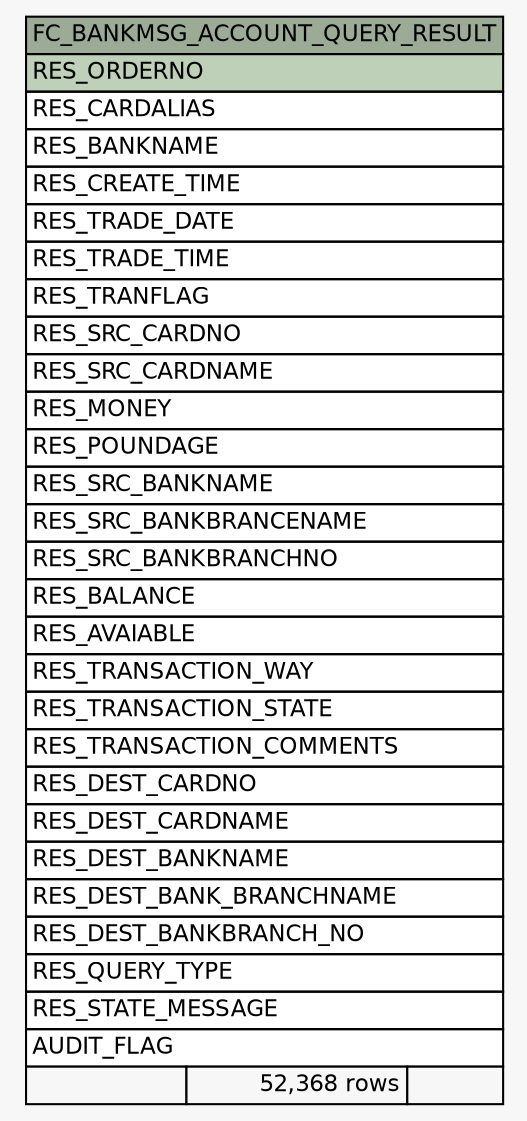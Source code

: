 // dot 2.26.0 on Linux 2.6.32-504.8.1.el6.x86_64
// SchemaSpy rev 590
digraph "FC_BANKMSG_ACCOUNT_QUERY_RESULT" {
  graph [
    rankdir="RL"
    bgcolor="#f7f7f7"
    nodesep="0.18"
    ranksep="0.46"
    fontname="Helvetica"
    fontsize="11"
  ];
  node [
    fontname="Helvetica"
    fontsize="11"
    shape="plaintext"
  ];
  edge [
    arrowsize="0.8"
  ];
  "FC_BANKMSG_ACCOUNT_QUERY_RESULT" [
    label=<
    <TABLE BORDER="0" CELLBORDER="1" CELLSPACING="0" BGCOLOR="#ffffff">
      <TR><TD COLSPAN="3" BGCOLOR="#9bab96" ALIGN="CENTER">FC_BANKMSG_ACCOUNT_QUERY_RESULT</TD></TR>
      <TR><TD PORT="RES_ORDERNO" COLSPAN="3" BGCOLOR="#bed1b8" ALIGN="LEFT">RES_ORDERNO</TD></TR>
      <TR><TD PORT="RES_CARDALIAS" COLSPAN="3" ALIGN="LEFT">RES_CARDALIAS</TD></TR>
      <TR><TD PORT="RES_BANKNAME" COLSPAN="3" ALIGN="LEFT">RES_BANKNAME</TD></TR>
      <TR><TD PORT="RES_CREATE_TIME" COLSPAN="3" ALIGN="LEFT">RES_CREATE_TIME</TD></TR>
      <TR><TD PORT="RES_TRADE_DATE" COLSPAN="3" ALIGN="LEFT">RES_TRADE_DATE</TD></TR>
      <TR><TD PORT="RES_TRADE_TIME" COLSPAN="3" ALIGN="LEFT">RES_TRADE_TIME</TD></TR>
      <TR><TD PORT="RES_TRANFLAG" COLSPAN="3" ALIGN="LEFT">RES_TRANFLAG</TD></TR>
      <TR><TD PORT="RES_SRC_CARDNO" COLSPAN="3" ALIGN="LEFT">RES_SRC_CARDNO</TD></TR>
      <TR><TD PORT="RES_SRC_CARDNAME" COLSPAN="3" ALIGN="LEFT">RES_SRC_CARDNAME</TD></TR>
      <TR><TD PORT="RES_MONEY" COLSPAN="3" ALIGN="LEFT">RES_MONEY</TD></TR>
      <TR><TD PORT="RES_POUNDAGE" COLSPAN="3" ALIGN="LEFT">RES_POUNDAGE</TD></TR>
      <TR><TD PORT="RES_SRC_BANKNAME" COLSPAN="3" ALIGN="LEFT">RES_SRC_BANKNAME</TD></TR>
      <TR><TD PORT="RES_SRC_BANKBRANCENAME" COLSPAN="3" ALIGN="LEFT">RES_SRC_BANKBRANCENAME</TD></TR>
      <TR><TD PORT="RES_SRC_BANKBRANCHNO" COLSPAN="3" ALIGN="LEFT">RES_SRC_BANKBRANCHNO</TD></TR>
      <TR><TD PORT="RES_BALANCE" COLSPAN="3" ALIGN="LEFT">RES_BALANCE</TD></TR>
      <TR><TD PORT="RES_AVAIABLE" COLSPAN="3" ALIGN="LEFT">RES_AVAIABLE</TD></TR>
      <TR><TD PORT="RES_TRANSACTION_WAY" COLSPAN="3" ALIGN="LEFT">RES_TRANSACTION_WAY</TD></TR>
      <TR><TD PORT="RES_TRANSACTION_STATE" COLSPAN="3" ALIGN="LEFT">RES_TRANSACTION_STATE</TD></TR>
      <TR><TD PORT="RES_TRANSACTION_COMMENTS" COLSPAN="3" ALIGN="LEFT">RES_TRANSACTION_COMMENTS</TD></TR>
      <TR><TD PORT="RES_DEST_CARDNO" COLSPAN="3" ALIGN="LEFT">RES_DEST_CARDNO</TD></TR>
      <TR><TD PORT="RES_DEST_CARDNAME" COLSPAN="3" ALIGN="LEFT">RES_DEST_CARDNAME</TD></TR>
      <TR><TD PORT="RES_DEST_BANKNAME" COLSPAN="3" ALIGN="LEFT">RES_DEST_BANKNAME</TD></TR>
      <TR><TD PORT="RES_DEST_BANK_BRANCHNAME" COLSPAN="3" ALIGN="LEFT">RES_DEST_BANK_BRANCHNAME</TD></TR>
      <TR><TD PORT="RES_DEST_BANKBRANCH_NO" COLSPAN="3" ALIGN="LEFT">RES_DEST_BANKBRANCH_NO</TD></TR>
      <TR><TD PORT="RES_QUERY_TYPE" COLSPAN="3" ALIGN="LEFT">RES_QUERY_TYPE</TD></TR>
      <TR><TD PORT="RES_STATE_MESSAGE" COLSPAN="3" ALIGN="LEFT">RES_STATE_MESSAGE</TD></TR>
      <TR><TD PORT="AUDIT_FLAG" COLSPAN="3" ALIGN="LEFT">AUDIT_FLAG</TD></TR>
      <TR><TD ALIGN="LEFT" BGCOLOR="#f7f7f7">  </TD><TD ALIGN="RIGHT" BGCOLOR="#f7f7f7">52,368 rows</TD><TD ALIGN="RIGHT" BGCOLOR="#f7f7f7">  </TD></TR>
    </TABLE>>
    URL="tables/FC_BANKMSG_ACCOUNT_QUERY_RESULT.html"
    tooltip="FC_BANKMSG_ACCOUNT_QUERY_RESULT"
  ];
}

